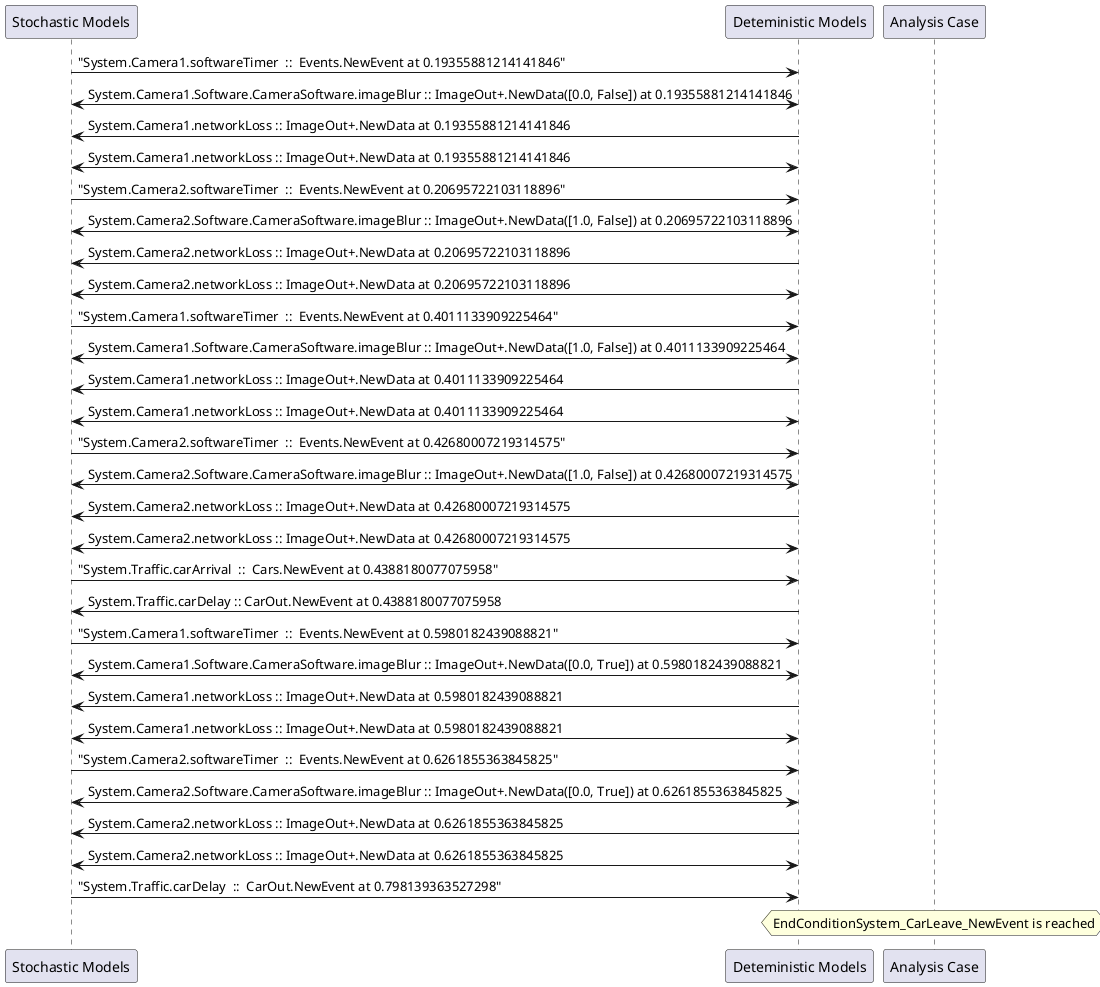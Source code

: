 
	@startuml
	participant "Stochastic Models" as stochmodel
	participant "Deteministic Models" as detmodel
	participant "Analysis Case" as analysis
	{1784_stop} stochmodel -> detmodel : "System.Camera1.softwareTimer  ::  Events.NewEvent at 0.19355881214141846"
detmodel <-> stochmodel : System.Camera1.Software.CameraSoftware.imageBlur :: ImageOut+.NewData([0.0, False]) at 0.19355881214141846
detmodel -> stochmodel : System.Camera1.networkLoss :: ImageOut+.NewData at 0.19355881214141846
detmodel <-> stochmodel : System.Camera1.networkLoss :: ImageOut+.NewData at 0.19355881214141846
{1800_stop} stochmodel -> detmodel : "System.Camera2.softwareTimer  ::  Events.NewEvent at 0.20695722103118896"
detmodel <-> stochmodel : System.Camera2.Software.CameraSoftware.imageBlur :: ImageOut+.NewData([1.0, False]) at 0.20695722103118896
detmodel -> stochmodel : System.Camera2.networkLoss :: ImageOut+.NewData at 0.20695722103118896
detmodel <-> stochmodel : System.Camera2.networkLoss :: ImageOut+.NewData at 0.20695722103118896
{1785_stop} stochmodel -> detmodel : "System.Camera1.softwareTimer  ::  Events.NewEvent at 0.4011133909225464"
detmodel <-> stochmodel : System.Camera1.Software.CameraSoftware.imageBlur :: ImageOut+.NewData([1.0, False]) at 0.4011133909225464
detmodel -> stochmodel : System.Camera1.networkLoss :: ImageOut+.NewData at 0.4011133909225464
detmodel <-> stochmodel : System.Camera1.networkLoss :: ImageOut+.NewData at 0.4011133909225464
{1801_stop} stochmodel -> detmodel : "System.Camera2.softwareTimer  ::  Events.NewEvent at 0.42680007219314575"
detmodel <-> stochmodel : System.Camera2.Software.CameraSoftware.imageBlur :: ImageOut+.NewData([1.0, False]) at 0.42680007219314575
detmodel -> stochmodel : System.Camera2.networkLoss :: ImageOut+.NewData at 0.42680007219314575
detmodel <-> stochmodel : System.Camera2.networkLoss :: ImageOut+.NewData at 0.42680007219314575
{1815_stop} stochmodel -> detmodel : "System.Traffic.carArrival  ::  Cars.NewEvent at 0.4388180077075958"
{1831_start} detmodel -> stochmodel : System.Traffic.carDelay :: CarOut.NewEvent at 0.4388180077075958
{1786_stop} stochmodel -> detmodel : "System.Camera1.softwareTimer  ::  Events.NewEvent at 0.5980182439088821"
detmodel <-> stochmodel : System.Camera1.Software.CameraSoftware.imageBlur :: ImageOut+.NewData([0.0, True]) at 0.5980182439088821
detmodel -> stochmodel : System.Camera1.networkLoss :: ImageOut+.NewData at 0.5980182439088821
detmodel <-> stochmodel : System.Camera1.networkLoss :: ImageOut+.NewData at 0.5980182439088821
{1802_stop} stochmodel -> detmodel : "System.Camera2.softwareTimer  ::  Events.NewEvent at 0.6261855363845825"
detmodel <-> stochmodel : System.Camera2.Software.CameraSoftware.imageBlur :: ImageOut+.NewData([0.0, True]) at 0.6261855363845825
detmodel -> stochmodel : System.Camera2.networkLoss :: ImageOut+.NewData at 0.6261855363845825
detmodel <-> stochmodel : System.Camera2.networkLoss :: ImageOut+.NewData at 0.6261855363845825
{1831_stop} stochmodel -> detmodel : "System.Traffic.carDelay  ::  CarOut.NewEvent at 0.798139363527298"
{1831_start} <-> {1831_stop} : delay
hnote over analysis 
EndConditionSystem_CarLeave_NewEvent is reached
endnote
@enduml